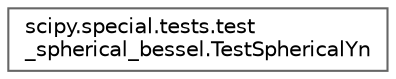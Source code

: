 digraph "Graphical Class Hierarchy"
{
 // LATEX_PDF_SIZE
  bgcolor="transparent";
  edge [fontname=Helvetica,fontsize=10,labelfontname=Helvetica,labelfontsize=10];
  node [fontname=Helvetica,fontsize=10,shape=box,height=0.2,width=0.4];
  rankdir="LR";
  Node0 [id="Node000000",label="scipy.special.tests.test\l_spherical_bessel.TestSphericalYn",height=0.2,width=0.4,color="grey40", fillcolor="white", style="filled",URL="$d7/dfd/classscipy_1_1special_1_1tests_1_1test__spherical__bessel_1_1TestSphericalYn.html",tooltip=" "];
}
